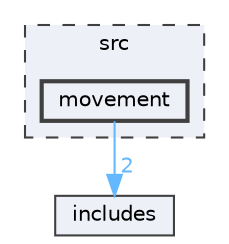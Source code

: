 digraph "src/movement"
{
 // LATEX_PDF_SIZE
  bgcolor="transparent";
  edge [fontname=Helvetica,fontsize=10,labelfontname=Helvetica,labelfontsize=10];
  node [fontname=Helvetica,fontsize=10,shape=box,height=0.2,width=0.4];
  compound=true
  subgraph clusterdir_68267d1309a1af8e8297ef4c3efbcdba {
    graph [ bgcolor="#edf0f7", pencolor="grey25", label="src", fontname=Helvetica,fontsize=10 style="filled,dashed", URL="dir_68267d1309a1af8e8297ef4c3efbcdba.html",tooltip=""]
  dir_3c3b062525f3b887eb50e782b5b052f0 [label="movement", fillcolor="#edf0f7", color="grey25", style="filled,bold", URL="dir_3c3b062525f3b887eb50e782b5b052f0.html",tooltip=""];
  }
  dir_09e761304027c904456130627fd4dcf5 [label="includes", fillcolor="#edf0f7", color="grey25", style="filled", URL="dir_09e761304027c904456130627fd4dcf5.html",tooltip=""];
  dir_3c3b062525f3b887eb50e782b5b052f0->dir_09e761304027c904456130627fd4dcf5 [headlabel="2", labeldistance=1.5 headhref="dir_000010_000004.html" href="dir_000010_000004.html" color="steelblue1" fontcolor="steelblue1"];
}
